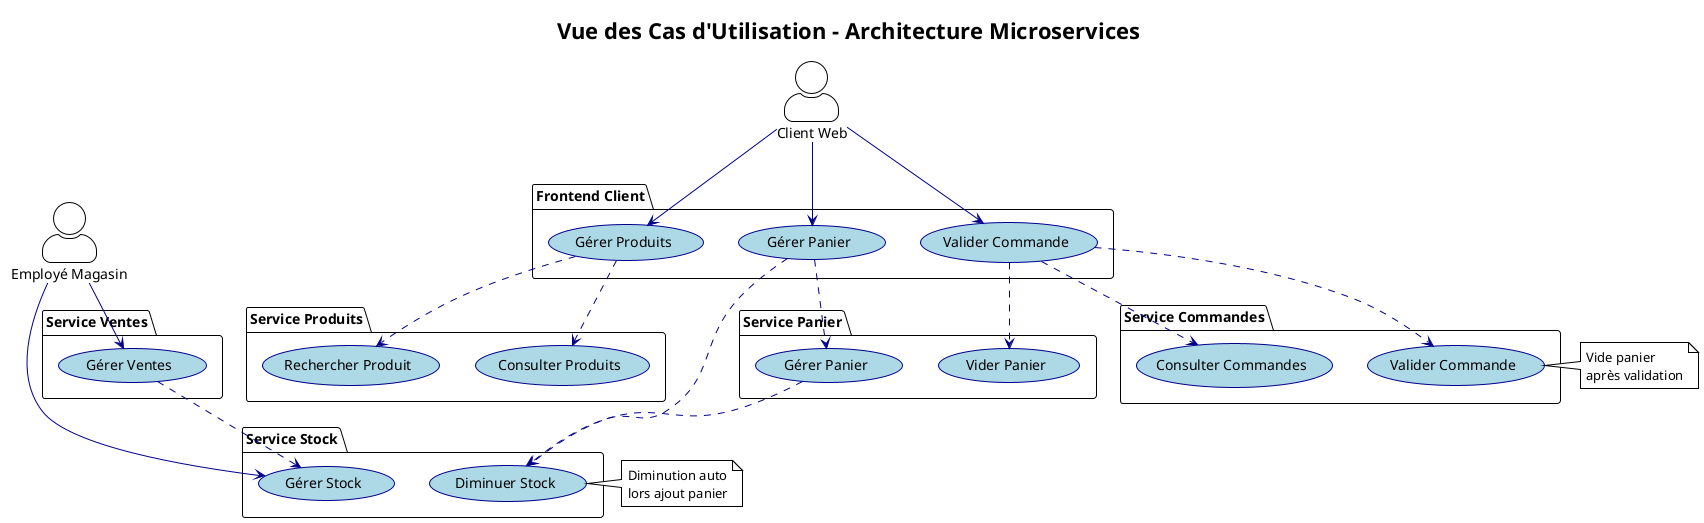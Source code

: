 @startuml vue_cas_utilisation
!theme plain
skinparam actorStyle awesome
skinparam usecase {
    BackgroundColor LightBlue
    BorderColor DarkBlue
    ArrowColor DarkBlue
}

title Vue des Cas d'Utilisation - Architecture Microservices

actor "Client Web" as CW
actor "Employé Magasin" as EM

package "Frontend Client" {
    usecase "Gérer Produits" as UC1
    usecase "Gérer Panier" as UC2
    usecase "Valider Commande" as UC3
}

package "Service Produits" {
    usecase "Consulter Produits" as UC4
    usecase "Rechercher Produit" as UC5
}

package "Service Panier" {
    usecase "Gérer Panier" as UC6
    usecase "Vider Panier" as UC7
}

package "Service Stock" {
    usecase "Gérer Stock" as UC8
    usecase "Diminuer Stock" as UC9
}

package "Service Commandes" {
    usecase "Valider Commande" as UC10
    usecase "Consulter Commandes" as UC11
}

package "Service Ventes" {
    usecase "Gérer Ventes" as UC12
}

' Relations Client Web
CW --> UC1
CW --> UC2
CW --> UC3

' Relations Employé Magasin
EM --> UC8
EM --> UC12

' Relations Service Produits
UC1 ..> UC4
UC1 ..> UC5

' Relations Service Panier
UC2 ..> UC6
UC3 ..> UC7

' Relations Service Stock
UC2 ..> UC9
UC6 ..> UC9

' Relations Service Commandes
UC3 ..> UC10
UC3 ..> UC11

' Relations Service Ventes
UC12 ..> UC8

' Notes explicatives
note right of UC9 : Diminution auto\nlors ajout panier
note right of UC10 : Vide panier\naprès validation

@enduml 